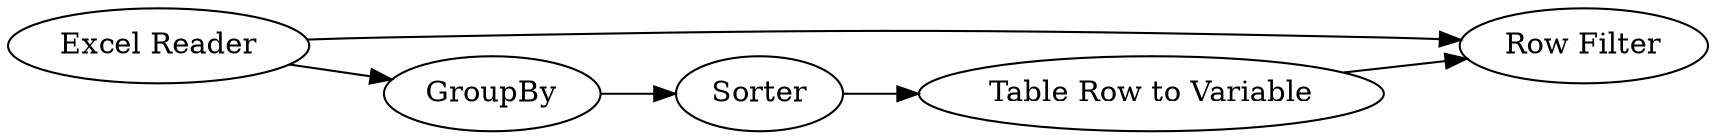 digraph {
	4 -> 5
	3 -> 4
	1 -> 2
	2 -> 3
	1 -> 5
	5 [label="Row Filter"]
	1 [label="Excel Reader"]
	4 [label="Table Row to Variable"]
	3 [label=Sorter]
	2 [label=GroupBy]
	rankdir=LR
}
